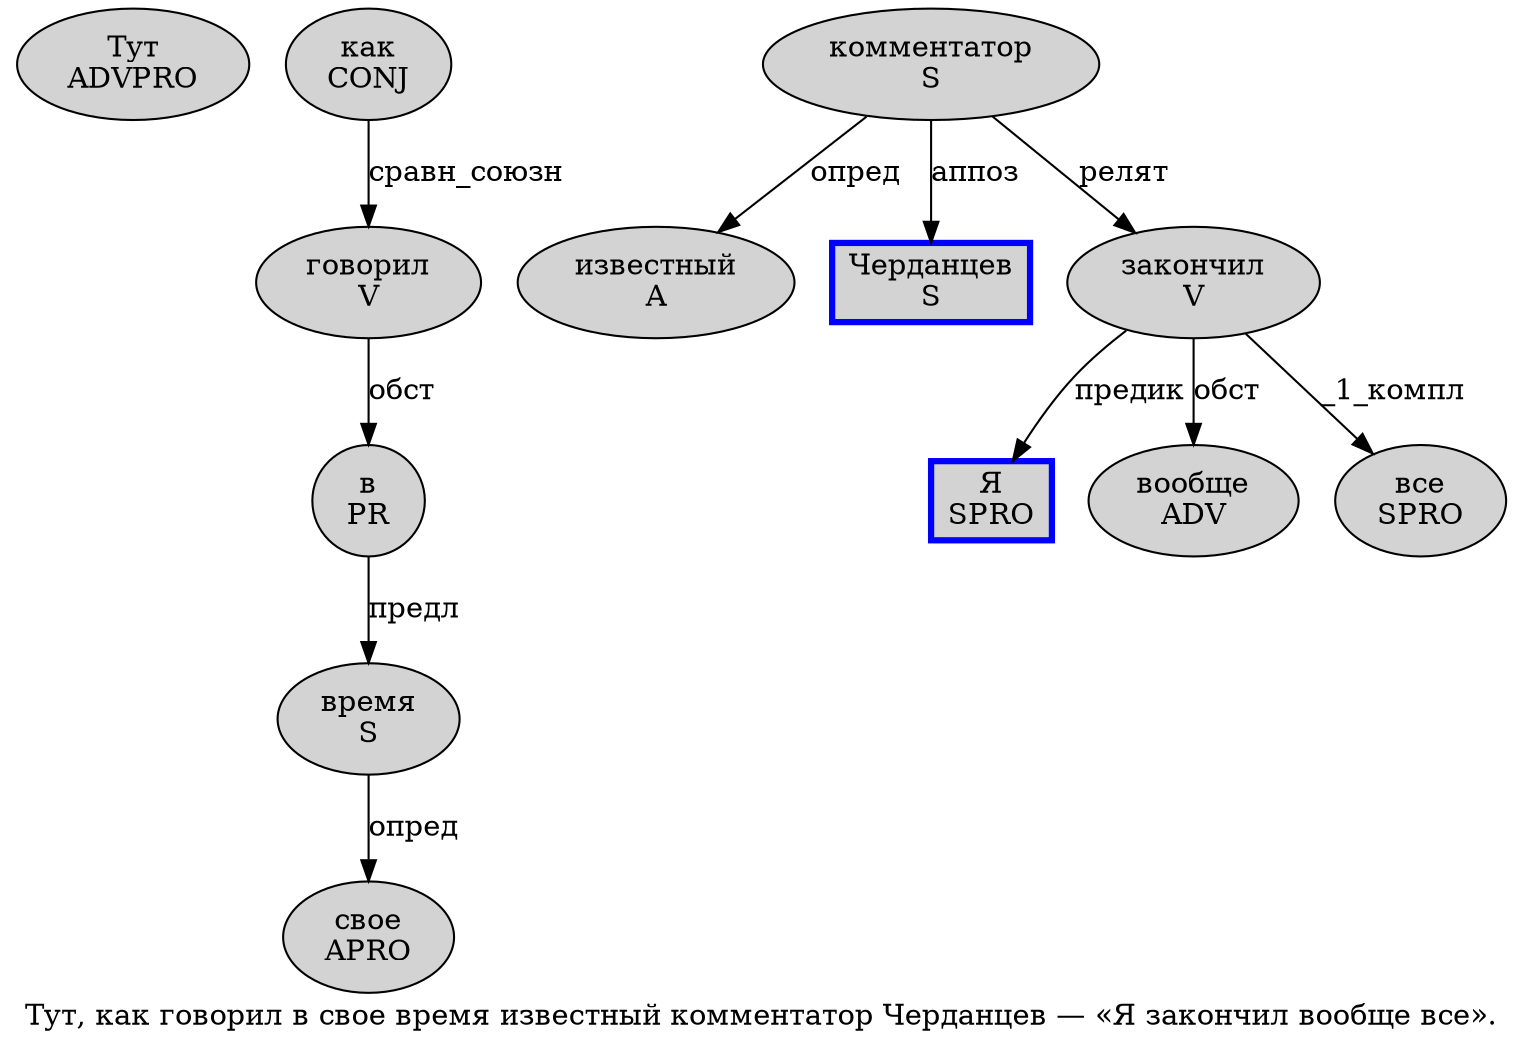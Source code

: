 digraph SENTENCE_4533 {
	graph [label="Тут, как говорил в свое время известный комментатор Черданцев — «Я закончил вообще все»."]
	node [style=filled]
		0 [label="Тут
ADVPRO" color="" fillcolor=lightgray penwidth=1 shape=ellipse]
		2 [label="как
CONJ" color="" fillcolor=lightgray penwidth=1 shape=ellipse]
		3 [label="говорил
V" color="" fillcolor=lightgray penwidth=1 shape=ellipse]
		4 [label="в
PR" color="" fillcolor=lightgray penwidth=1 shape=ellipse]
		5 [label="свое
APRO" color="" fillcolor=lightgray penwidth=1 shape=ellipse]
		6 [label="время
S" color="" fillcolor=lightgray penwidth=1 shape=ellipse]
		7 [label="известный
A" color="" fillcolor=lightgray penwidth=1 shape=ellipse]
		8 [label="комментатор
S" color="" fillcolor=lightgray penwidth=1 shape=ellipse]
		9 [label="Черданцев
S" color=blue fillcolor=lightgray penwidth=3 shape=box]
		12 [label="Я
SPRO" color=blue fillcolor=lightgray penwidth=3 shape=box]
		13 [label="закончил
V" color="" fillcolor=lightgray penwidth=1 shape=ellipse]
		14 [label="вообще
ADV" color="" fillcolor=lightgray penwidth=1 shape=ellipse]
		15 [label="все
SPRO" color="" fillcolor=lightgray penwidth=1 shape=ellipse]
			2 -> 3 [label="сравн_союзн"]
			6 -> 5 [label="опред"]
			13 -> 12 [label="предик"]
			13 -> 14 [label="обст"]
			13 -> 15 [label="_1_компл"]
			8 -> 7 [label="опред"]
			8 -> 9 [label="аппоз"]
			8 -> 13 [label="релят"]
			3 -> 4 [label="обст"]
			4 -> 6 [label="предл"]
}